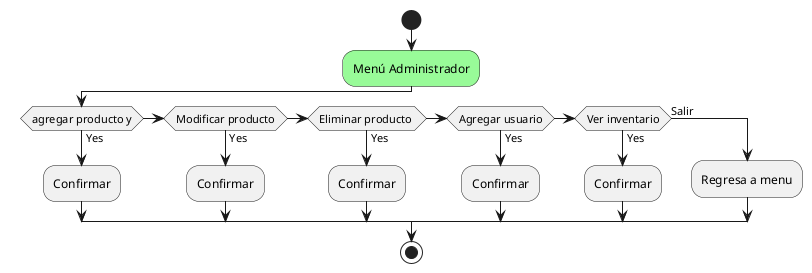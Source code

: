 @startuml
start 
#palegreen:Menú Administrador;
if (agregar producto y) then (Yes)
  :Confirmar;
elseif (Modificar producto) then (Yes)
  :Confirmar;
elseif (Eliminar producto ) then (Yes)
  :Confirmar;
elseif (Agregar usuario) then (Yes)
  :Confirmar;
elseif (Ver inventario) then (Yes)
  :Confirmar;
else (Salir)
  :Regresa a menu;
endif
stop
@enduml



